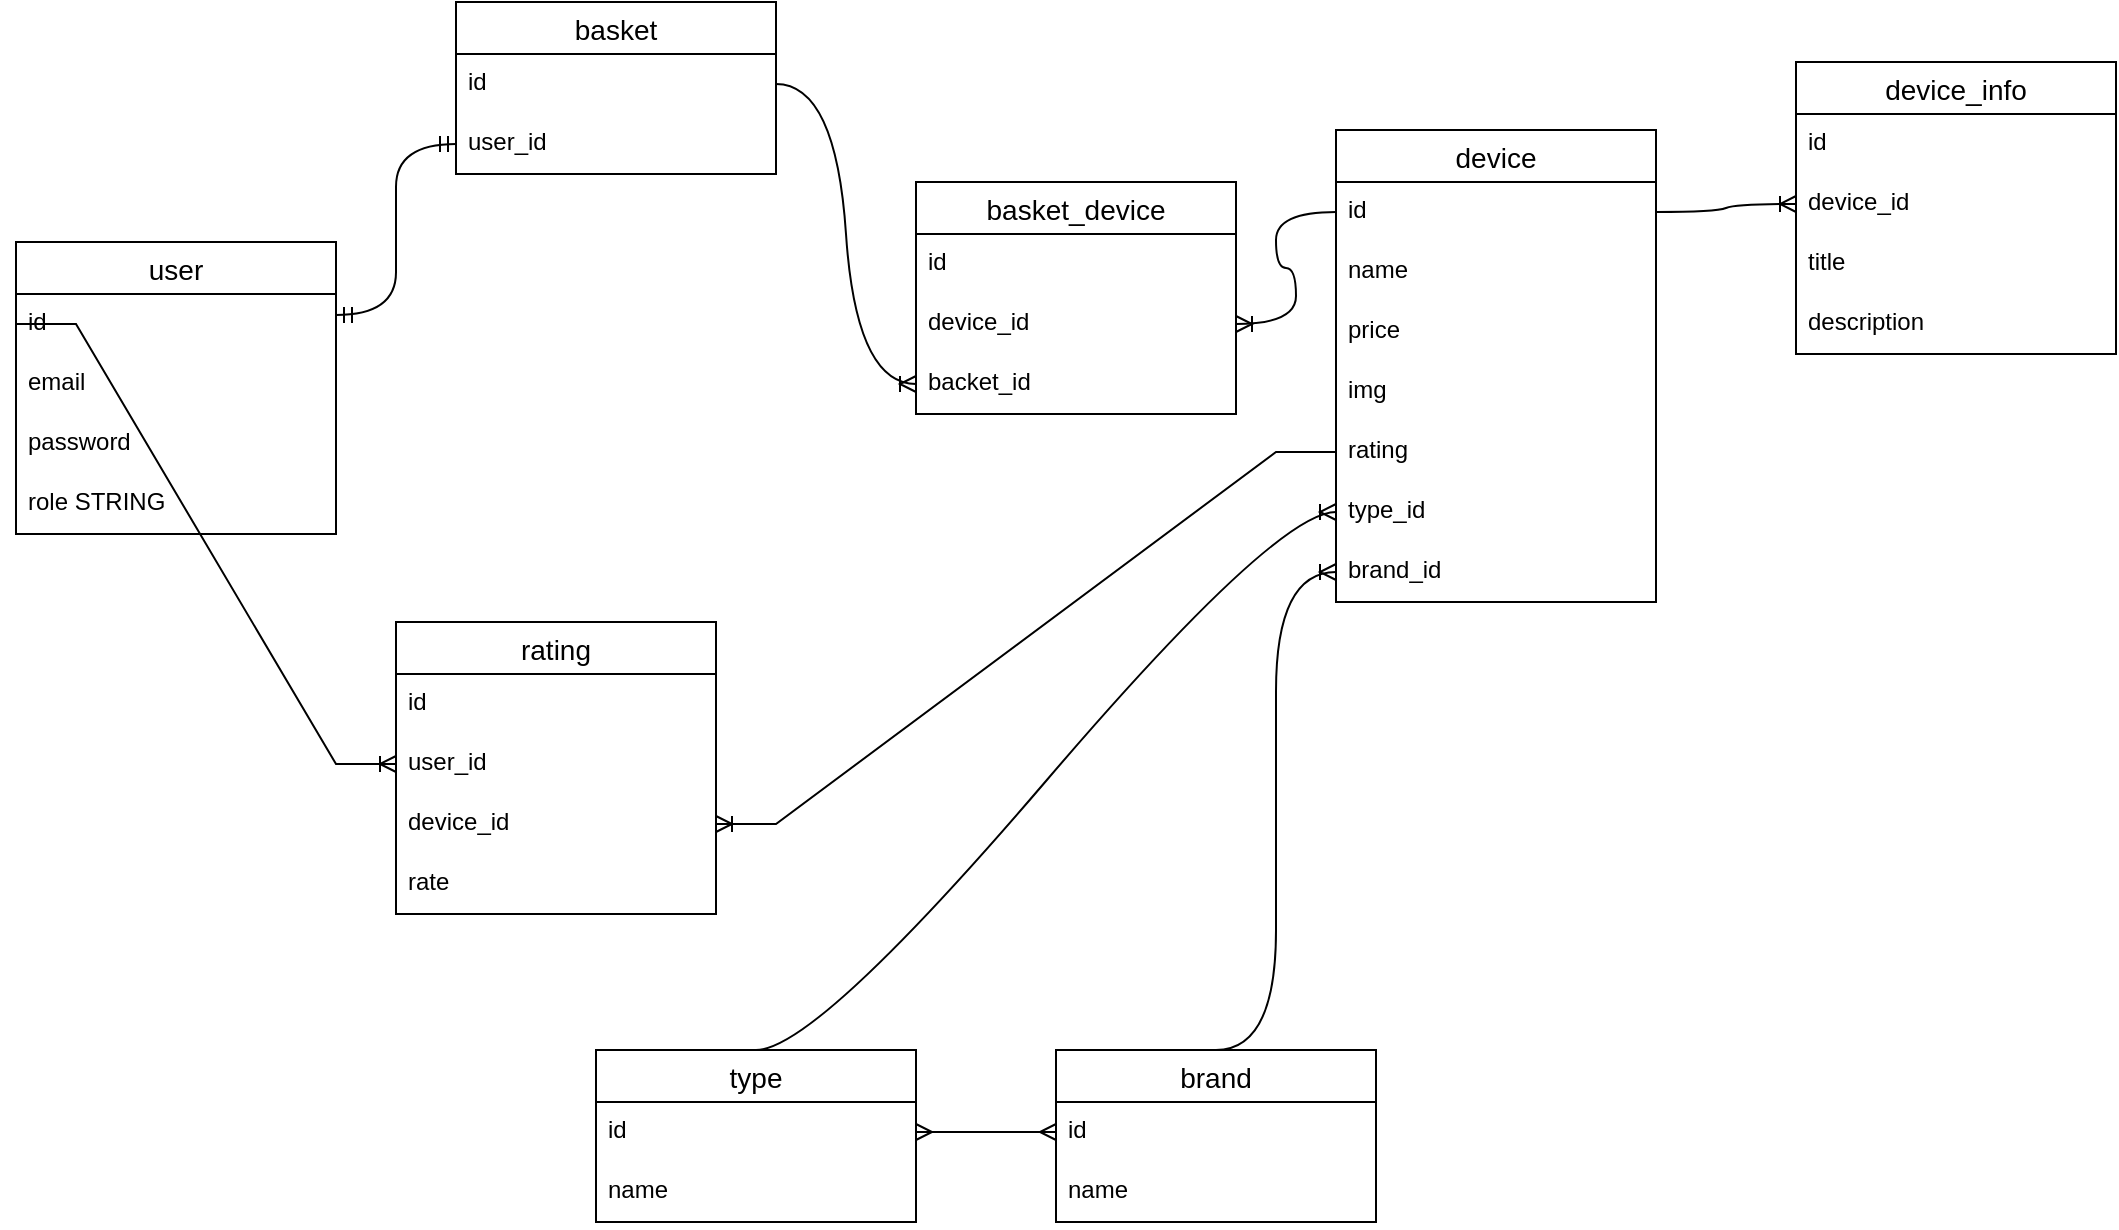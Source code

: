 <mxfile version="20.2.3" type="device"><diagram id="EvaPdrCfEwbhjpMa9lZv" name="Страница 1"><mxGraphModel dx="524" dy="729" grid="1" gridSize="10" guides="1" tooltips="1" connect="1" arrows="1" fold="1" page="1" pageScale="1" pageWidth="1169" pageHeight="827" math="0" shadow="0"><root><mxCell id="0"/><mxCell id="1" parent="0"/><mxCell id="dWrvnPfBFmlwHc7CqSyU-1" value="user" style="swimlane;fontStyle=0;childLayout=stackLayout;horizontal=1;startSize=26;horizontalStack=0;resizeParent=1;resizeParentMax=0;resizeLast=0;collapsible=1;marginBottom=0;align=center;fontSize=14;" parent="1" vertex="1"><mxGeometry x="50" y="240" width="160" height="146" as="geometry"/></mxCell><mxCell id="dWrvnPfBFmlwHc7CqSyU-2" value="id" style="text;strokeColor=none;fillColor=none;spacingLeft=4;spacingRight=4;overflow=hidden;rotatable=0;points=[[0,0.5],[1,0.5]];portConstraint=eastwest;fontSize=12;" parent="dWrvnPfBFmlwHc7CqSyU-1" vertex="1"><mxGeometry y="26" width="160" height="30" as="geometry"/></mxCell><mxCell id="dWrvnPfBFmlwHc7CqSyU-3" value="email" style="text;strokeColor=none;fillColor=none;spacingLeft=4;spacingRight=4;overflow=hidden;rotatable=0;points=[[0,0.5],[1,0.5]];portConstraint=eastwest;fontSize=12;" parent="dWrvnPfBFmlwHc7CqSyU-1" vertex="1"><mxGeometry y="56" width="160" height="30" as="geometry"/></mxCell><mxCell id="dWrvnPfBFmlwHc7CqSyU-4" value="password" style="text;strokeColor=none;fillColor=none;spacingLeft=4;spacingRight=4;overflow=hidden;rotatable=0;points=[[0,0.5],[1,0.5]];portConstraint=eastwest;fontSize=12;" parent="dWrvnPfBFmlwHc7CqSyU-1" vertex="1"><mxGeometry y="86" width="160" height="30" as="geometry"/></mxCell><mxCell id="dWrvnPfBFmlwHc7CqSyU-5" value="role STRING" style="text;strokeColor=none;fillColor=none;spacingLeft=4;spacingRight=4;overflow=hidden;rotatable=0;points=[[0,0.5],[1,0.5]];portConstraint=eastwest;fontSize=12;" parent="dWrvnPfBFmlwHc7CqSyU-1" vertex="1"><mxGeometry y="116" width="160" height="30" as="geometry"/></mxCell><mxCell id="dWrvnPfBFmlwHc7CqSyU-6" value="basket" style="swimlane;fontStyle=0;childLayout=stackLayout;horizontal=1;startSize=26;horizontalStack=0;resizeParent=1;resizeParentMax=0;resizeLast=0;collapsible=1;marginBottom=0;align=center;fontSize=14;" parent="1" vertex="1"><mxGeometry x="270" y="120" width="160" height="86" as="geometry"/></mxCell><mxCell id="dWrvnPfBFmlwHc7CqSyU-7" value="id" style="text;strokeColor=none;fillColor=none;spacingLeft=4;spacingRight=4;overflow=hidden;rotatable=0;points=[[0,0.5],[1,0.5]];portConstraint=eastwest;fontSize=12;" parent="dWrvnPfBFmlwHc7CqSyU-6" vertex="1"><mxGeometry y="26" width="160" height="30" as="geometry"/></mxCell><mxCell id="dWrvnPfBFmlwHc7CqSyU-8" value="user_id" style="text;strokeColor=none;fillColor=none;spacingLeft=4;spacingRight=4;overflow=hidden;rotatable=0;points=[[0,0.5],[1,0.5]];portConstraint=eastwest;fontSize=12;" parent="dWrvnPfBFmlwHc7CqSyU-6" vertex="1"><mxGeometry y="56" width="160" height="30" as="geometry"/></mxCell><mxCell id="dWrvnPfBFmlwHc7CqSyU-12" value="device" style="swimlane;fontStyle=0;childLayout=stackLayout;horizontal=1;startSize=26;horizontalStack=0;resizeParent=1;resizeParentMax=0;resizeLast=0;collapsible=1;marginBottom=0;align=center;fontSize=14;" parent="1" vertex="1"><mxGeometry x="710" y="184" width="160" height="236" as="geometry"/></mxCell><mxCell id="dWrvnPfBFmlwHc7CqSyU-13" value="id" style="text;strokeColor=none;fillColor=none;spacingLeft=4;spacingRight=4;overflow=hidden;rotatable=0;points=[[0,0.5],[1,0.5]];portConstraint=eastwest;fontSize=12;" parent="dWrvnPfBFmlwHc7CqSyU-12" vertex="1"><mxGeometry y="26" width="160" height="30" as="geometry"/></mxCell><mxCell id="dWrvnPfBFmlwHc7CqSyU-14" value="name" style="text;strokeColor=none;fillColor=none;spacingLeft=4;spacingRight=4;overflow=hidden;rotatable=0;points=[[0,0.5],[1,0.5]];portConstraint=eastwest;fontSize=12;" parent="dWrvnPfBFmlwHc7CqSyU-12" vertex="1"><mxGeometry y="56" width="160" height="30" as="geometry"/></mxCell><mxCell id="dWrvnPfBFmlwHc7CqSyU-15" value="price" style="text;strokeColor=none;fillColor=none;spacingLeft=4;spacingRight=4;overflow=hidden;rotatable=0;points=[[0,0.5],[1,0.5]];portConstraint=eastwest;fontSize=12;" parent="dWrvnPfBFmlwHc7CqSyU-12" vertex="1"><mxGeometry y="86" width="160" height="30" as="geometry"/></mxCell><mxCell id="dWrvnPfBFmlwHc7CqSyU-17" value="img" style="text;strokeColor=none;fillColor=none;spacingLeft=4;spacingRight=4;overflow=hidden;rotatable=0;points=[[0,0.5],[1,0.5]];portConstraint=eastwest;fontSize=12;" parent="dWrvnPfBFmlwHc7CqSyU-12" vertex="1"><mxGeometry y="116" width="160" height="30" as="geometry"/></mxCell><mxCell id="dWrvnPfBFmlwHc7CqSyU-18" value="rating" style="text;strokeColor=none;fillColor=none;spacingLeft=4;spacingRight=4;overflow=hidden;rotatable=0;points=[[0,0.5],[1,0.5]];portConstraint=eastwest;fontSize=12;" parent="dWrvnPfBFmlwHc7CqSyU-12" vertex="1"><mxGeometry y="146" width="160" height="30" as="geometry"/></mxCell><mxCell id="dWrvnPfBFmlwHc7CqSyU-19" value="type_id" style="text;strokeColor=none;fillColor=none;spacingLeft=4;spacingRight=4;overflow=hidden;rotatable=0;points=[[0,0.5],[1,0.5]];portConstraint=eastwest;fontSize=12;" parent="dWrvnPfBFmlwHc7CqSyU-12" vertex="1"><mxGeometry y="176" width="160" height="30" as="geometry"/></mxCell><mxCell id="dWrvnPfBFmlwHc7CqSyU-20" value="brand_id" style="text;strokeColor=none;fillColor=none;spacingLeft=4;spacingRight=4;overflow=hidden;rotatable=0;points=[[0,0.5],[1,0.5]];portConstraint=eastwest;fontSize=12;" parent="dWrvnPfBFmlwHc7CqSyU-12" vertex="1"><mxGeometry y="206" width="160" height="30" as="geometry"/></mxCell><mxCell id="dWrvnPfBFmlwHc7CqSyU-21" value="brand" style="swimlane;fontStyle=0;childLayout=stackLayout;horizontal=1;startSize=26;horizontalStack=0;resizeParent=1;resizeParentMax=0;resizeLast=0;collapsible=1;marginBottom=0;align=center;fontSize=14;" parent="1" vertex="1"><mxGeometry x="570" y="644" width="160" height="86" as="geometry"/></mxCell><mxCell id="dWrvnPfBFmlwHc7CqSyU-22" value="id" style="text;strokeColor=none;fillColor=none;spacingLeft=4;spacingRight=4;overflow=hidden;rotatable=0;points=[[0,0.5],[1,0.5]];portConstraint=eastwest;fontSize=12;" parent="dWrvnPfBFmlwHc7CqSyU-21" vertex="1"><mxGeometry y="26" width="160" height="30" as="geometry"/></mxCell><mxCell id="dWrvnPfBFmlwHc7CqSyU-23" value="name" style="text;strokeColor=none;fillColor=none;spacingLeft=4;spacingRight=4;overflow=hidden;rotatable=0;points=[[0,0.5],[1,0.5]];portConstraint=eastwest;fontSize=12;" parent="dWrvnPfBFmlwHc7CqSyU-21" vertex="1"><mxGeometry y="56" width="160" height="30" as="geometry"/></mxCell><mxCell id="dWrvnPfBFmlwHc7CqSyU-26" value="type" style="swimlane;fontStyle=0;childLayout=stackLayout;horizontal=1;startSize=26;horizontalStack=0;resizeParent=1;resizeParentMax=0;resizeLast=0;collapsible=1;marginBottom=0;align=center;fontSize=14;" parent="1" vertex="1"><mxGeometry x="340" y="644" width="160" height="86" as="geometry"/></mxCell><mxCell id="dWrvnPfBFmlwHc7CqSyU-27" value="id" style="text;strokeColor=none;fillColor=none;spacingLeft=4;spacingRight=4;overflow=hidden;rotatable=0;points=[[0,0.5],[1,0.5]];portConstraint=eastwest;fontSize=12;" parent="dWrvnPfBFmlwHc7CqSyU-26" vertex="1"><mxGeometry y="26" width="160" height="30" as="geometry"/></mxCell><mxCell id="dWrvnPfBFmlwHc7CqSyU-28" value="name" style="text;strokeColor=none;fillColor=none;spacingLeft=4;spacingRight=4;overflow=hidden;rotatable=0;points=[[0,0.5],[1,0.5]];portConstraint=eastwest;fontSize=12;" parent="dWrvnPfBFmlwHc7CqSyU-26" vertex="1"><mxGeometry y="56" width="160" height="30" as="geometry"/></mxCell><mxCell id="dWrvnPfBFmlwHc7CqSyU-32" value="" style="edgeStyle=entityRelationEdgeStyle;fontSize=12;html=1;endArrow=ERoneToMany;entryX=0;entryY=0.5;entryDx=0;entryDy=0;exitX=0.5;exitY=0;exitDx=0;exitDy=0;curved=1;" parent="1" source="dWrvnPfBFmlwHc7CqSyU-21" target="dWrvnPfBFmlwHc7CqSyU-20" edge="1"><mxGeometry width="100" height="100" relative="1" as="geometry"><mxPoint x="320" y="774" as="sourcePoint"/><mxPoint x="420" y="674" as="targetPoint"/></mxGeometry></mxCell><mxCell id="dWrvnPfBFmlwHc7CqSyU-34" value="" style="edgeStyle=entityRelationEdgeStyle;fontSize=12;html=1;endArrow=ERoneToMany;strokeColor=default;curved=1;entryX=0;entryY=0.5;entryDx=0;entryDy=0;exitX=0.5;exitY=0;exitDx=0;exitDy=0;" parent="1" source="dWrvnPfBFmlwHc7CqSyU-26" target="dWrvnPfBFmlwHc7CqSyU-19" edge="1"><mxGeometry width="100" height="100" relative="1" as="geometry"><mxPoint x="470" y="534" as="sourcePoint"/><mxPoint x="570" y="434" as="targetPoint"/></mxGeometry></mxCell><mxCell id="dWrvnPfBFmlwHc7CqSyU-35" value="" style="edgeStyle=entityRelationEdgeStyle;fontSize=12;html=1;endArrow=ERmany;startArrow=ERmany;strokeColor=default;curved=1;entryX=0;entryY=0.5;entryDx=0;entryDy=0;exitX=1;exitY=0.5;exitDx=0;exitDy=0;" parent="1" source="dWrvnPfBFmlwHc7CqSyU-27" target="dWrvnPfBFmlwHc7CqSyU-22" edge="1"><mxGeometry width="100" height="100" relative="1" as="geometry"><mxPoint x="450" y="854" as="sourcePoint"/><mxPoint x="550" y="754" as="targetPoint"/></mxGeometry></mxCell><mxCell id="dWrvnPfBFmlwHc7CqSyU-36" value="device_info" style="swimlane;fontStyle=0;childLayout=stackLayout;horizontal=1;startSize=26;horizontalStack=0;resizeParent=1;resizeParentMax=0;resizeLast=0;collapsible=1;marginBottom=0;align=center;fontSize=14;" parent="1" vertex="1"><mxGeometry x="940" y="150" width="160" height="146" as="geometry"><mxRectangle x="1010" y="200" width="110" height="30" as="alternateBounds"/></mxGeometry></mxCell><mxCell id="dWrvnPfBFmlwHc7CqSyU-37" value="id" style="text;strokeColor=none;fillColor=none;spacingLeft=4;spacingRight=4;overflow=hidden;rotatable=0;points=[[0,0.5],[1,0.5]];portConstraint=eastwest;fontSize=12;" parent="dWrvnPfBFmlwHc7CqSyU-36" vertex="1"><mxGeometry y="26" width="160" height="30" as="geometry"/></mxCell><mxCell id="dWrvnPfBFmlwHc7CqSyU-38" value="device_id" style="text;strokeColor=none;fillColor=none;spacingLeft=4;spacingRight=4;overflow=hidden;rotatable=0;points=[[0,0.5],[1,0.5]];portConstraint=eastwest;fontSize=12;" parent="dWrvnPfBFmlwHc7CqSyU-36" vertex="1"><mxGeometry y="56" width="160" height="30" as="geometry"/></mxCell><mxCell id="dWrvnPfBFmlwHc7CqSyU-39" value="title" style="text;strokeColor=none;fillColor=none;spacingLeft=4;spacingRight=4;overflow=hidden;rotatable=0;points=[[0,0.5],[1,0.5]];portConstraint=eastwest;fontSize=12;" parent="dWrvnPfBFmlwHc7CqSyU-36" vertex="1"><mxGeometry y="86" width="160" height="30" as="geometry"/></mxCell><mxCell id="dWrvnPfBFmlwHc7CqSyU-42" value="description" style="text;strokeColor=none;fillColor=none;spacingLeft=4;spacingRight=4;overflow=hidden;rotatable=0;points=[[0,0.5],[1,0.5]];portConstraint=eastwest;fontSize=12;" parent="dWrvnPfBFmlwHc7CqSyU-36" vertex="1"><mxGeometry y="116" width="160" height="30" as="geometry"/></mxCell><mxCell id="dWrvnPfBFmlwHc7CqSyU-41" value="" style="edgeStyle=entityRelationEdgeStyle;fontSize=12;html=1;endArrow=ERoneToMany;strokeColor=default;curved=1;entryX=0;entryY=0.5;entryDx=0;entryDy=0;exitX=1;exitY=0.5;exitDx=0;exitDy=0;" parent="1" source="dWrvnPfBFmlwHc7CqSyU-13" target="dWrvnPfBFmlwHc7CqSyU-38" edge="1"><mxGeometry width="100" height="100" relative="1" as="geometry"><mxPoint x="930" y="450" as="sourcePoint"/><mxPoint x="1030" y="350" as="targetPoint"/></mxGeometry></mxCell><mxCell id="dWrvnPfBFmlwHc7CqSyU-43" value="basket_device" style="swimlane;fontStyle=0;childLayout=stackLayout;horizontal=1;startSize=26;horizontalStack=0;resizeParent=1;resizeParentMax=0;resizeLast=0;collapsible=1;marginBottom=0;align=center;fontSize=14;" parent="1" vertex="1"><mxGeometry x="500" y="210" width="160" height="116" as="geometry"/></mxCell><mxCell id="dWrvnPfBFmlwHc7CqSyU-44" value="id" style="text;strokeColor=none;fillColor=none;spacingLeft=4;spacingRight=4;overflow=hidden;rotatable=0;points=[[0,0.5],[1,0.5]];portConstraint=eastwest;fontSize=12;" parent="dWrvnPfBFmlwHc7CqSyU-43" vertex="1"><mxGeometry y="26" width="160" height="30" as="geometry"/></mxCell><mxCell id="dWrvnPfBFmlwHc7CqSyU-45" value="device_id" style="text;strokeColor=none;fillColor=none;spacingLeft=4;spacingRight=4;overflow=hidden;rotatable=0;points=[[0,0.5],[1,0.5]];portConstraint=eastwest;fontSize=12;" parent="dWrvnPfBFmlwHc7CqSyU-43" vertex="1"><mxGeometry y="56" width="160" height="30" as="geometry"/></mxCell><mxCell id="dWrvnPfBFmlwHc7CqSyU-46" value="backet_id" style="text;strokeColor=none;fillColor=none;spacingLeft=4;spacingRight=4;overflow=hidden;rotatable=0;points=[[0,0.5],[1,0.5]];portConstraint=eastwest;fontSize=12;" parent="dWrvnPfBFmlwHc7CqSyU-43" vertex="1"><mxGeometry y="86" width="160" height="30" as="geometry"/></mxCell><mxCell id="dWrvnPfBFmlwHc7CqSyU-48" value="" style="edgeStyle=entityRelationEdgeStyle;fontSize=12;html=1;endArrow=ERmandOne;startArrow=ERmandOne;strokeColor=default;curved=1;entryX=0;entryY=0.5;entryDx=0;entryDy=0;exitX=1;exitY=0.25;exitDx=0;exitDy=0;" parent="1" source="dWrvnPfBFmlwHc7CqSyU-1" target="dWrvnPfBFmlwHc7CqSyU-8" edge="1"><mxGeometry width="100" height="100" relative="1" as="geometry"><mxPoint x="270" y="380" as="sourcePoint"/><mxPoint x="370" y="280" as="targetPoint"/></mxGeometry></mxCell><mxCell id="dWrvnPfBFmlwHc7CqSyU-52" value="" style="edgeStyle=entityRelationEdgeStyle;fontSize=12;html=1;endArrow=ERoneToMany;strokeColor=default;curved=1;entryX=0;entryY=0.5;entryDx=0;entryDy=0;exitX=1;exitY=0.5;exitDx=0;exitDy=0;" parent="1" source="dWrvnPfBFmlwHc7CqSyU-7" target="dWrvnPfBFmlwHc7CqSyU-46" edge="1"><mxGeometry width="100" height="100" relative="1" as="geometry"><mxPoint x="380" y="380" as="sourcePoint"/><mxPoint x="480" y="280" as="targetPoint"/></mxGeometry></mxCell><mxCell id="sR4X8ed0H31yOOByC0Zp-1" value="rating" style="swimlane;fontStyle=0;childLayout=stackLayout;horizontal=1;startSize=26;horizontalStack=0;resizeParent=1;resizeParentMax=0;resizeLast=0;collapsible=1;marginBottom=0;align=center;fontSize=14;" parent="1" vertex="1"><mxGeometry x="240" y="430" width="160" height="146" as="geometry"/></mxCell><mxCell id="sR4X8ed0H31yOOByC0Zp-2" value="id" style="text;strokeColor=none;fillColor=none;spacingLeft=4;spacingRight=4;overflow=hidden;rotatable=0;points=[[0,0.5],[1,0.5]];portConstraint=eastwest;fontSize=12;" parent="sR4X8ed0H31yOOByC0Zp-1" vertex="1"><mxGeometry y="26" width="160" height="30" as="geometry"/></mxCell><mxCell id="sR4X8ed0H31yOOByC0Zp-3" value="user_id" style="text;strokeColor=none;fillColor=none;spacingLeft=4;spacingRight=4;overflow=hidden;rotatable=0;points=[[0,0.5],[1,0.5]];portConstraint=eastwest;fontSize=12;" parent="sR4X8ed0H31yOOByC0Zp-1" vertex="1"><mxGeometry y="56" width="160" height="30" as="geometry"/></mxCell><mxCell id="sR4X8ed0H31yOOByC0Zp-4" value="device_id" style="text;strokeColor=none;fillColor=none;spacingLeft=4;spacingRight=4;overflow=hidden;rotatable=0;points=[[0,0.5],[1,0.5]];portConstraint=eastwest;fontSize=12;" parent="sR4X8ed0H31yOOByC0Zp-1" vertex="1"><mxGeometry y="86" width="160" height="30" as="geometry"/></mxCell><mxCell id="sR4X8ed0H31yOOByC0Zp-5" value="rate" style="text;strokeColor=none;fillColor=none;spacingLeft=4;spacingRight=4;overflow=hidden;rotatable=0;points=[[0,0.5],[1,0.5]];portConstraint=eastwest;fontSize=12;" parent="sR4X8ed0H31yOOByC0Zp-1" vertex="1"><mxGeometry y="116" width="160" height="30" as="geometry"/></mxCell><mxCell id="sR4X8ed0H31yOOByC0Zp-7" value="" style="edgeStyle=entityRelationEdgeStyle;fontSize=12;html=1;endArrow=ERoneToMany;rounded=0;entryX=1;entryY=0.5;entryDx=0;entryDy=0;exitX=0;exitY=0.5;exitDx=0;exitDy=0;" parent="1" source="dWrvnPfBFmlwHc7CqSyU-18" target="sR4X8ed0H31yOOByC0Zp-4" edge="1"><mxGeometry width="100" height="100" relative="1" as="geometry"><mxPoint x="520" y="380" as="sourcePoint"/><mxPoint x="560" y="390" as="targetPoint"/></mxGeometry></mxCell><mxCell id="sR4X8ed0H31yOOByC0Zp-8" value="" style="edgeStyle=entityRelationEdgeStyle;fontSize=12;html=1;endArrow=ERoneToMany;rounded=0;entryX=0;entryY=0.5;entryDx=0;entryDy=0;exitX=0;exitY=0.5;exitDx=0;exitDy=0;" parent="1" source="dWrvnPfBFmlwHc7CqSyU-2" target="sR4X8ed0H31yOOByC0Zp-3" edge="1"><mxGeometry width="100" height="100" relative="1" as="geometry"><mxPoint x="530" y="810" as="sourcePoint"/><mxPoint x="630" y="710" as="targetPoint"/></mxGeometry></mxCell><mxCell id="WTuNofD-YkZS914sqzn8-1" value="" style="edgeStyle=entityRelationEdgeStyle;fontSize=12;html=1;endArrow=ERoneToMany;entryX=1;entryY=0.5;entryDx=0;entryDy=0;exitX=0;exitY=0.5;exitDx=0;exitDy=0;curved=1;" parent="1" source="dWrvnPfBFmlwHc7CqSyU-13" target="dWrvnPfBFmlwHc7CqSyU-45" edge="1"><mxGeometry width="100" height="100" relative="1" as="geometry"><mxPoint x="780" y="140" as="sourcePoint"/><mxPoint x="700" y="120" as="targetPoint"/></mxGeometry></mxCell></root></mxGraphModel></diagram></mxfile>